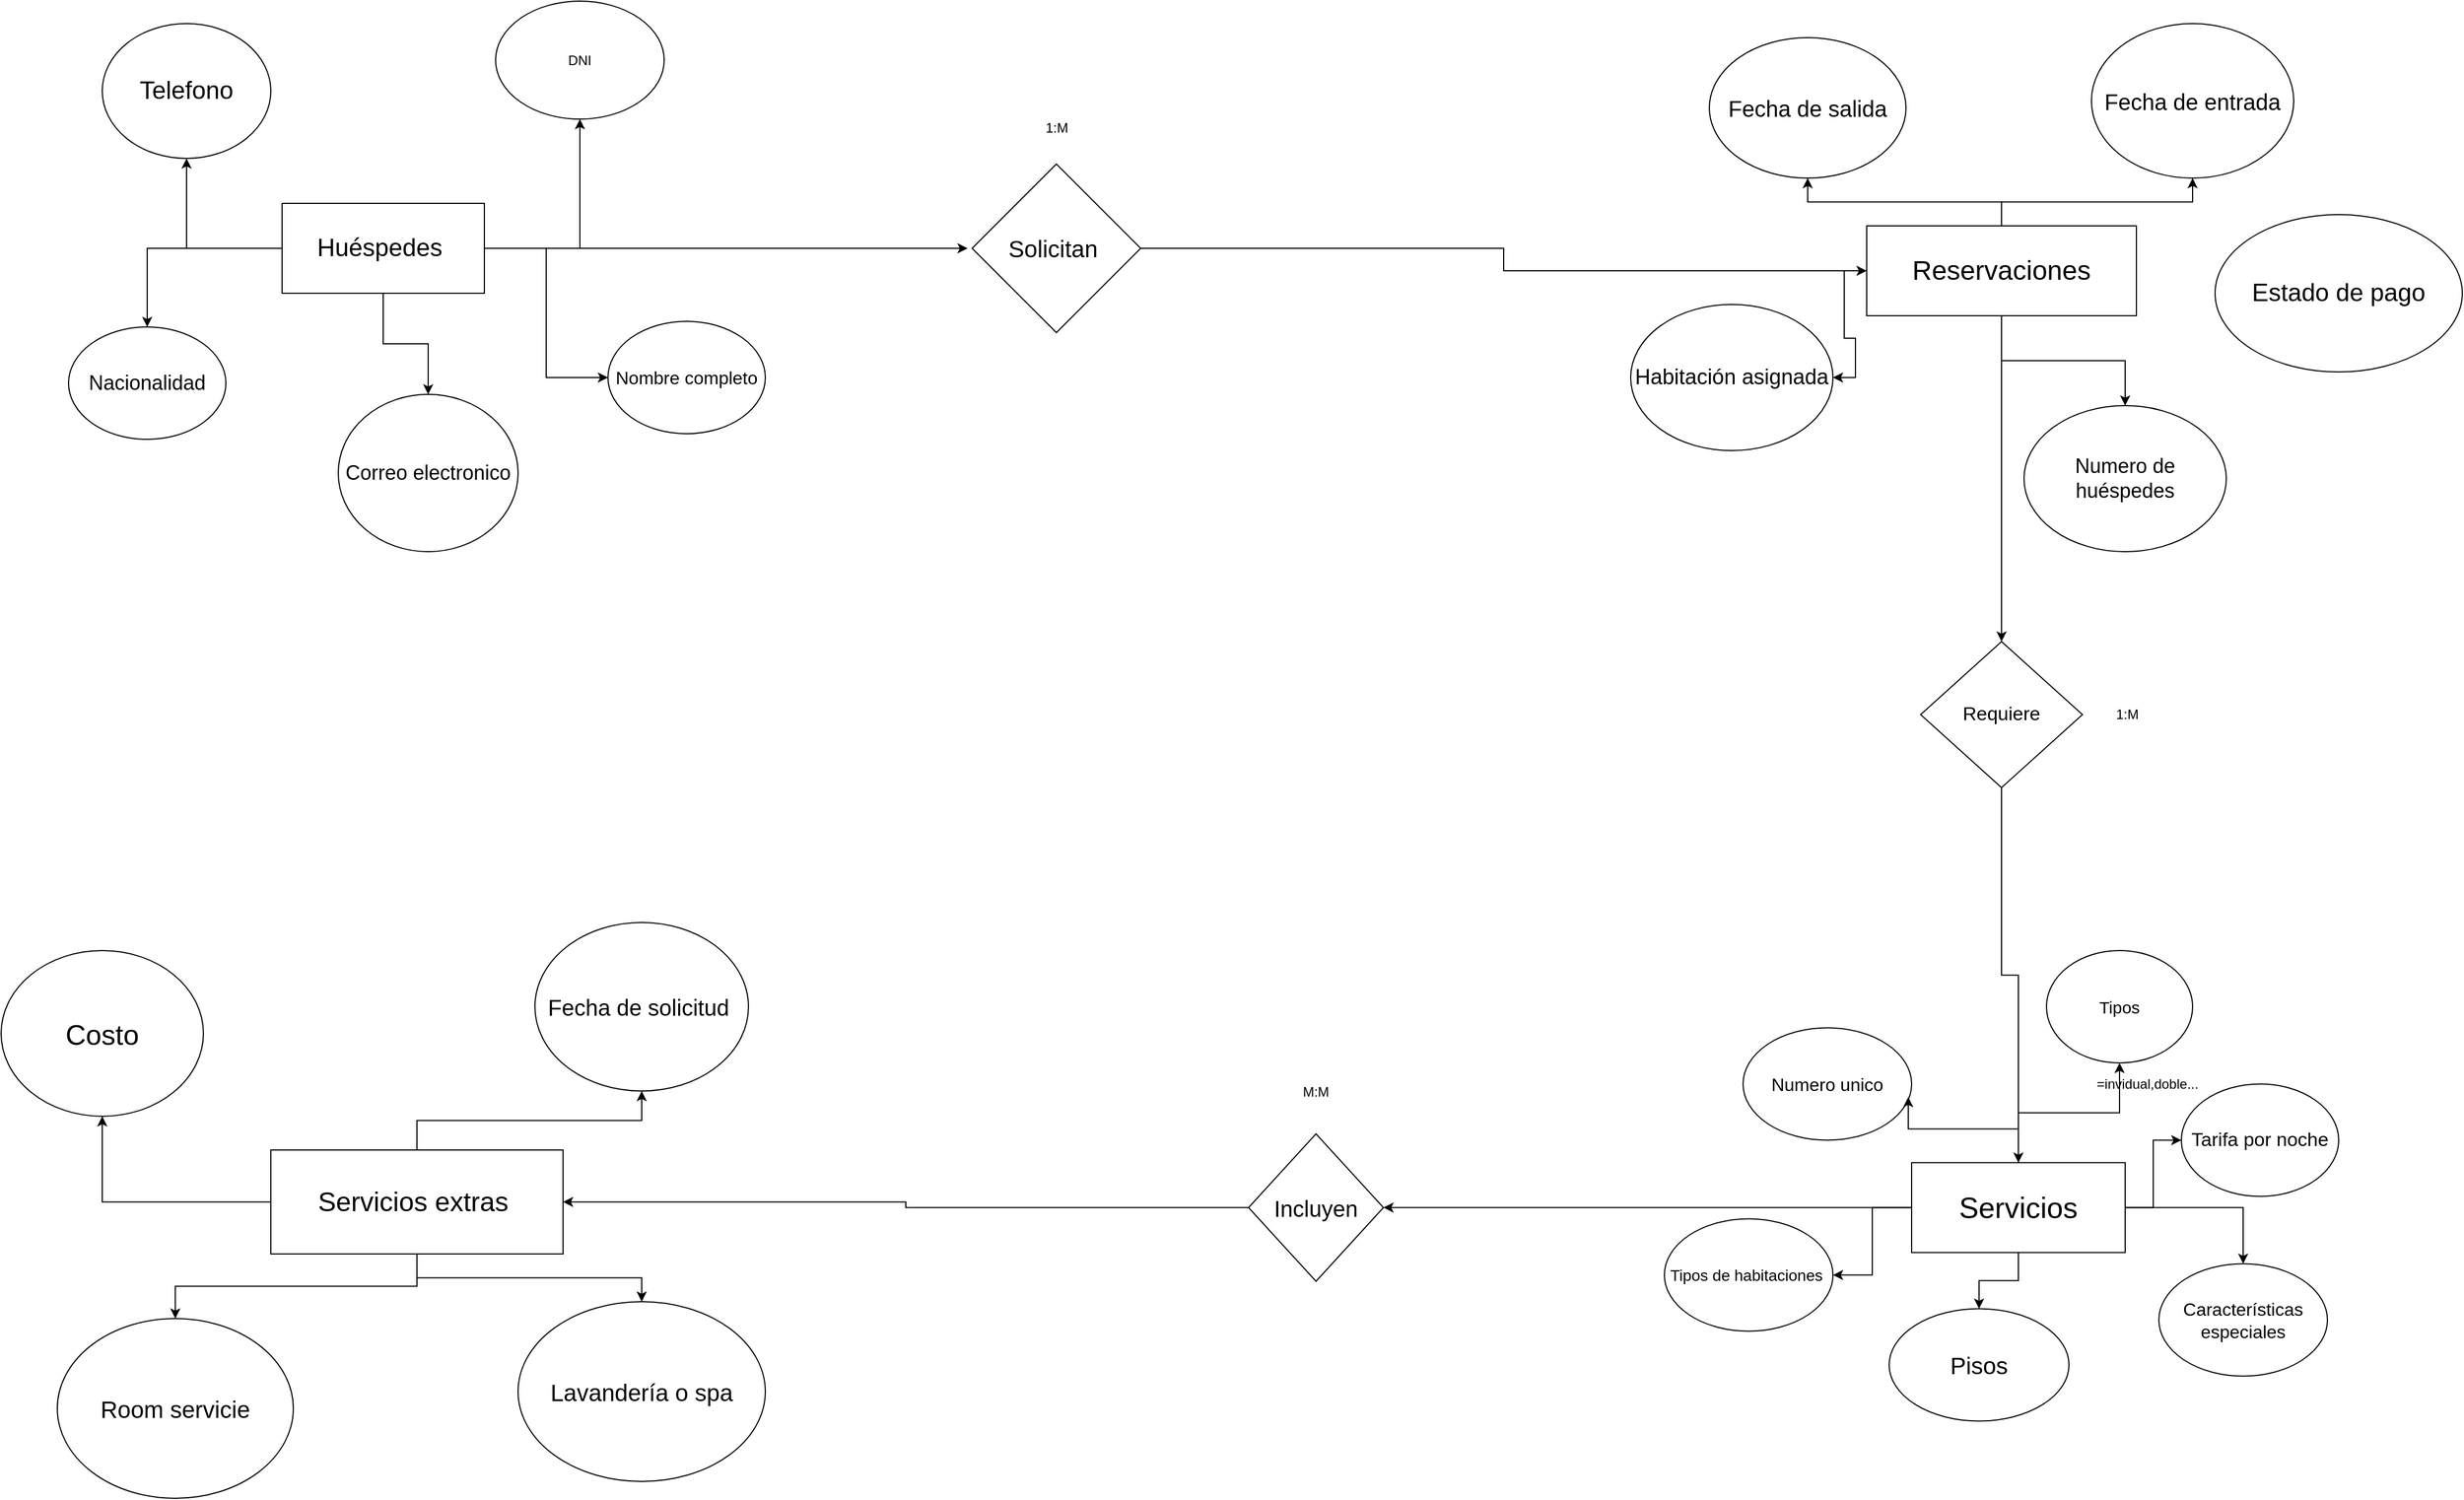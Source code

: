 <mxfile version="28.2.0">
  <diagram name="Página-1" id="lIFNsBYUrfa_r9jGP6rQ">
    <mxGraphModel grid="1" page="1" gridSize="10" guides="1" tooltips="1" connect="1" arrows="1" fold="1" pageScale="1" pageWidth="827" pageHeight="1169" math="0" shadow="0">
      <root>
        <mxCell id="0" />
        <mxCell id="1" parent="0" />
        <mxCell id="RVgtfmT8TyeQTpaTz5wg-21" style="edgeStyle=orthogonalEdgeStyle;rounded=0;orthogonalLoop=1;jettySize=auto;html=1;" edge="1" parent="1" source="RVgtfmT8TyeQTpaTz5wg-1" target="RVgtfmT8TyeQTpaTz5wg-3">
          <mxGeometry relative="1" as="geometry" />
        </mxCell>
        <mxCell id="RVgtfmT8TyeQTpaTz5wg-22" style="edgeStyle=orthogonalEdgeStyle;rounded=0;orthogonalLoop=1;jettySize=auto;html=1;" edge="1" parent="1" source="RVgtfmT8TyeQTpaTz5wg-1" target="RVgtfmT8TyeQTpaTz5wg-5">
          <mxGeometry relative="1" as="geometry" />
        </mxCell>
        <mxCell id="RVgtfmT8TyeQTpaTz5wg-23" style="edgeStyle=orthogonalEdgeStyle;rounded=0;orthogonalLoop=1;jettySize=auto;html=1;" edge="1" parent="1" source="RVgtfmT8TyeQTpaTz5wg-1" target="RVgtfmT8TyeQTpaTz5wg-9">
          <mxGeometry relative="1" as="geometry" />
        </mxCell>
        <mxCell id="RVgtfmT8TyeQTpaTz5wg-24" style="edgeStyle=orthogonalEdgeStyle;rounded=0;orthogonalLoop=1;jettySize=auto;html=1;" edge="1" parent="1" source="RVgtfmT8TyeQTpaTz5wg-1" target="RVgtfmT8TyeQTpaTz5wg-8">
          <mxGeometry relative="1" as="geometry" />
        </mxCell>
        <mxCell id="RVgtfmT8TyeQTpaTz5wg-56" style="edgeStyle=orthogonalEdgeStyle;rounded=0;orthogonalLoop=1;jettySize=auto;html=1;" edge="1" parent="1" source="RVgtfmT8TyeQTpaTz5wg-1" target="RVgtfmT8TyeQTpaTz5wg-4">
          <mxGeometry relative="1" as="geometry" />
        </mxCell>
        <mxCell id="RVgtfmT8TyeQTpaTz5wg-60" style="edgeStyle=orthogonalEdgeStyle;rounded=0;orthogonalLoop=1;jettySize=auto;html=1;" edge="1" parent="1" source="RVgtfmT8TyeQTpaTz5wg-1" target="RVgtfmT8TyeQTpaTz5wg-61">
          <mxGeometry relative="1" as="geometry">
            <mxPoint x="800" y="673.75" as="targetPoint" />
          </mxGeometry>
        </mxCell>
        <mxCell id="RVgtfmT8TyeQTpaTz5wg-1" value="&lt;font style=&quot;font-size: 26px;&quot;&gt;Servicios&lt;/font&gt;" style="rounded=0;whiteSpace=wrap;html=1;" vertex="1" parent="1">
          <mxGeometry x="1250" y="633.75" width="190" height="80" as="geometry" />
        </mxCell>
        <mxCell id="RVgtfmT8TyeQTpaTz5wg-2" value="Numero unico" style="ellipse;whiteSpace=wrap;html=1;fontSize=16;" vertex="1" parent="1">
          <mxGeometry x="1100" y="513.75" width="150" height="100" as="geometry" />
        </mxCell>
        <mxCell id="RVgtfmT8TyeQTpaTz5wg-3" value="Tipos de habitaciones&amp;nbsp;" style="ellipse;whiteSpace=wrap;html=1;fontSize=14;" vertex="1" parent="1">
          <mxGeometry x="1030" y="683.75" width="150" height="100" as="geometry" />
        </mxCell>
        <mxCell id="RVgtfmT8TyeQTpaTz5wg-4" value="Tipos" style="ellipse;whiteSpace=wrap;html=1;fontSize=15;" vertex="1" parent="1">
          <mxGeometry x="1370" y="445" width="130" height="100" as="geometry" />
        </mxCell>
        <mxCell id="RVgtfmT8TyeQTpaTz5wg-5" value="Pisos" style="ellipse;whiteSpace=wrap;html=1;fontSize=21;" vertex="1" parent="1">
          <mxGeometry x="1230" y="763.75" width="160" height="100" as="geometry" />
        </mxCell>
        <mxCell id="RVgtfmT8TyeQTpaTz5wg-6" value="=invidual,doble..." style="text;html=1;align=center;verticalAlign=middle;whiteSpace=wrap;rounded=0;" vertex="1" parent="1">
          <mxGeometry x="1430" y="548.75" width="60" height="30" as="geometry" />
        </mxCell>
        <mxCell id="RVgtfmT8TyeQTpaTz5wg-8" value="Tarifa por noche" style="ellipse;whiteSpace=wrap;html=1;fontSize=17;" vertex="1" parent="1">
          <mxGeometry x="1490" y="563.75" width="140" height="100" as="geometry" />
        </mxCell>
        <mxCell id="RVgtfmT8TyeQTpaTz5wg-9" value="Características especiales" style="ellipse;whiteSpace=wrap;html=1;fontSize=16;" vertex="1" parent="1">
          <mxGeometry x="1470" y="723.75" width="150" height="100" as="geometry" />
        </mxCell>
        <mxCell id="RVgtfmT8TyeQTpaTz5wg-26" style="edgeStyle=orthogonalEdgeStyle;rounded=0;orthogonalLoop=1;jettySize=auto;html=1;" edge="1" parent="1" source="RVgtfmT8TyeQTpaTz5wg-10" target="RVgtfmT8TyeQTpaTz5wg-15">
          <mxGeometry relative="1" as="geometry" />
        </mxCell>
        <mxCell id="RVgtfmT8TyeQTpaTz5wg-27" style="edgeStyle=orthogonalEdgeStyle;rounded=0;orthogonalLoop=1;jettySize=auto;html=1;" edge="1" parent="1" source="RVgtfmT8TyeQTpaTz5wg-10" target="RVgtfmT8TyeQTpaTz5wg-14">
          <mxGeometry relative="1" as="geometry">
            <mxPoint x="-180" y="-350" as="targetPoint" />
          </mxGeometry>
        </mxCell>
        <mxCell id="RVgtfmT8TyeQTpaTz5wg-28" style="edgeStyle=orthogonalEdgeStyle;rounded=0;orthogonalLoop=1;jettySize=auto;html=1;" edge="1" parent="1" source="RVgtfmT8TyeQTpaTz5wg-10" target="RVgtfmT8TyeQTpaTz5wg-11">
          <mxGeometry relative="1" as="geometry" />
        </mxCell>
        <mxCell id="RVgtfmT8TyeQTpaTz5wg-29" style="edgeStyle=orthogonalEdgeStyle;rounded=0;orthogonalLoop=1;jettySize=auto;html=1;" edge="1" parent="1" source="RVgtfmT8TyeQTpaTz5wg-10" target="RVgtfmT8TyeQTpaTz5wg-12">
          <mxGeometry relative="1" as="geometry" />
        </mxCell>
        <mxCell id="RVgtfmT8TyeQTpaTz5wg-30" style="edgeStyle=orthogonalEdgeStyle;rounded=0;orthogonalLoop=1;jettySize=auto;html=1;entryX=0;entryY=0.5;entryDx=0;entryDy=0;" edge="1" parent="1" source="RVgtfmT8TyeQTpaTz5wg-10" target="RVgtfmT8TyeQTpaTz5wg-13">
          <mxGeometry relative="1" as="geometry" />
        </mxCell>
        <mxCell id="RVgtfmT8TyeQTpaTz5wg-52" style="edgeStyle=orthogonalEdgeStyle;rounded=0;orthogonalLoop=1;jettySize=auto;html=1;" edge="1" parent="1" source="RVgtfmT8TyeQTpaTz5wg-10">
          <mxGeometry relative="1" as="geometry">
            <mxPoint x="410" y="-180.0" as="targetPoint" />
          </mxGeometry>
        </mxCell>
        <mxCell id="RVgtfmT8TyeQTpaTz5wg-10" value="Huéspedes&amp;nbsp;" style="rounded=0;whiteSpace=wrap;html=1;fontSize=22;" vertex="1" parent="1">
          <mxGeometry x="-200" y="-220" width="180" height="80" as="geometry" />
        </mxCell>
        <mxCell id="RVgtfmT8TyeQTpaTz5wg-11" value="Nacionalidad" style="ellipse;whiteSpace=wrap;html=1;fontSize=18;" vertex="1" parent="1">
          <mxGeometry x="-390" y="-110" width="140" height="100" as="geometry" />
        </mxCell>
        <mxCell id="RVgtfmT8TyeQTpaTz5wg-12" value="Correo electronico" style="ellipse;whiteSpace=wrap;html=1;fontSize=18;" vertex="1" parent="1">
          <mxGeometry x="-150" y="-50" width="160" height="140" as="geometry" />
        </mxCell>
        <mxCell id="RVgtfmT8TyeQTpaTz5wg-13" value="Nombre completo" style="ellipse;whiteSpace=wrap;html=1;fontSize=16;" vertex="1" parent="1">
          <mxGeometry x="90" y="-115" width="140" height="100" as="geometry" />
        </mxCell>
        <mxCell id="RVgtfmT8TyeQTpaTz5wg-14" value="Telefono" style="ellipse;whiteSpace=wrap;html=1;fontSize=22;" vertex="1" parent="1">
          <mxGeometry x="-360" y="-380" width="150" height="120" as="geometry" />
        </mxCell>
        <mxCell id="RVgtfmT8TyeQTpaTz5wg-15" value="DNI" style="ellipse;whiteSpace=wrap;html=1;" vertex="1" parent="1">
          <mxGeometry x="-10" y="-400" width="150" height="105" as="geometry" />
        </mxCell>
        <mxCell id="RVgtfmT8TyeQTpaTz5wg-20" style="edgeStyle=orthogonalEdgeStyle;rounded=0;orthogonalLoop=1;jettySize=auto;html=1;entryX=0.98;entryY=0.616;entryDx=0;entryDy=0;entryPerimeter=0;" edge="1" parent="1" source="RVgtfmT8TyeQTpaTz5wg-1" target="RVgtfmT8TyeQTpaTz5wg-2">
          <mxGeometry relative="1" as="geometry">
            <Array as="points">
              <mxPoint x="1345" y="603.75" />
              <mxPoint x="1247" y="603.75" />
            </Array>
          </mxGeometry>
        </mxCell>
        <mxCell id="RVgtfmT8TyeQTpaTz5wg-37" style="edgeStyle=orthogonalEdgeStyle;rounded=0;orthogonalLoop=1;jettySize=auto;html=1;" edge="1" parent="1" source="RVgtfmT8TyeQTpaTz5wg-31" target="RVgtfmT8TyeQTpaTz5wg-35">
          <mxGeometry relative="1" as="geometry" />
        </mxCell>
        <mxCell id="RVgtfmT8TyeQTpaTz5wg-38" style="edgeStyle=orthogonalEdgeStyle;rounded=0;orthogonalLoop=1;jettySize=auto;html=1;" edge="1" parent="1" source="RVgtfmT8TyeQTpaTz5wg-31" target="RVgtfmT8TyeQTpaTz5wg-34">
          <mxGeometry relative="1" as="geometry" />
        </mxCell>
        <mxCell id="RVgtfmT8TyeQTpaTz5wg-39" style="edgeStyle=orthogonalEdgeStyle;rounded=0;orthogonalLoop=1;jettySize=auto;html=1;" edge="1" parent="1" source="RVgtfmT8TyeQTpaTz5wg-31" target="RVgtfmT8TyeQTpaTz5wg-33">
          <mxGeometry relative="1" as="geometry" />
        </mxCell>
        <mxCell id="RVgtfmT8TyeQTpaTz5wg-40" style="edgeStyle=orthogonalEdgeStyle;rounded=0;orthogonalLoop=1;jettySize=auto;html=1;" edge="1" parent="1" source="RVgtfmT8TyeQTpaTz5wg-31" target="RVgtfmT8TyeQTpaTz5wg-32">
          <mxGeometry relative="1" as="geometry" />
        </mxCell>
        <mxCell id="RVgtfmT8TyeQTpaTz5wg-57" style="edgeStyle=orthogonalEdgeStyle;rounded=0;orthogonalLoop=1;jettySize=auto;html=1;" edge="1" parent="1" source="RVgtfmT8TyeQTpaTz5wg-31">
          <mxGeometry relative="1" as="geometry">
            <mxPoint x="1330" y="170" as="targetPoint" />
          </mxGeometry>
        </mxCell>
        <mxCell id="RVgtfmT8TyeQTpaTz5wg-31" value="Reservaciones" style="rounded=0;whiteSpace=wrap;html=1;fontSize=24;" vertex="1" parent="1">
          <mxGeometry x="1210" y="-200" width="240" height="80" as="geometry" />
        </mxCell>
        <mxCell id="RVgtfmT8TyeQTpaTz5wg-32" value="Habitación asignada" style="ellipse;whiteSpace=wrap;html=1;fontSize=19;" vertex="1" parent="1">
          <mxGeometry x="1000" y="-130" width="180" height="130" as="geometry" />
        </mxCell>
        <mxCell id="RVgtfmT8TyeQTpaTz5wg-33" value="Numero de huéspedes" style="ellipse;whiteSpace=wrap;html=1;fontSize=18;" vertex="1" parent="1">
          <mxGeometry x="1350" y="-40" width="180" height="130" as="geometry" />
        </mxCell>
        <mxCell id="RVgtfmT8TyeQTpaTz5wg-34" value="Fecha de salida" style="ellipse;whiteSpace=wrap;html=1;fontSize=20;" vertex="1" parent="1">
          <mxGeometry x="1070" y="-367.5" width="175" height="125" as="geometry" />
        </mxCell>
        <mxCell id="RVgtfmT8TyeQTpaTz5wg-35" value="Fecha de entrada" style="ellipse;whiteSpace=wrap;html=1;fontSize=20;" vertex="1" parent="1">
          <mxGeometry x="1410" y="-380" width="180" height="137.5" as="geometry" />
        </mxCell>
        <mxCell id="RVgtfmT8TyeQTpaTz5wg-42" value="Estado de pago" style="ellipse;whiteSpace=wrap;html=1;fontSize=22;" vertex="1" parent="1">
          <mxGeometry x="1520" y="-210" width="220" height="140" as="geometry" />
        </mxCell>
        <mxCell id="RVgtfmT8TyeQTpaTz5wg-43" value="Room servicie" style="ellipse;whiteSpace=wrap;html=1;fontSize=21;" vertex="1" parent="1">
          <mxGeometry x="-400" y="772.5" width="210" height="160" as="geometry" />
        </mxCell>
        <mxCell id="RVgtfmT8TyeQTpaTz5wg-44" value="Lavandería o spa" style="ellipse;whiteSpace=wrap;html=1;fontSize=21;" vertex="1" parent="1">
          <mxGeometry x="10" y="757.5" width="220" height="160" as="geometry" />
        </mxCell>
        <mxCell id="RVgtfmT8TyeQTpaTz5wg-45" value="Costo" style="ellipse;whiteSpace=wrap;html=1;fontSize=25;" vertex="1" parent="1">
          <mxGeometry x="-450" y="445" width="180" height="147.5" as="geometry" />
        </mxCell>
        <mxCell id="RVgtfmT8TyeQTpaTz5wg-48" style="edgeStyle=orthogonalEdgeStyle;rounded=0;orthogonalLoop=1;jettySize=auto;html=1;" edge="1" parent="1" source="RVgtfmT8TyeQTpaTz5wg-46" target="RVgtfmT8TyeQTpaTz5wg-47">
          <mxGeometry relative="1" as="geometry" />
        </mxCell>
        <mxCell id="RVgtfmT8TyeQTpaTz5wg-49" style="edgeStyle=orthogonalEdgeStyle;rounded=0;orthogonalLoop=1;jettySize=auto;html=1;" edge="1" parent="1" source="RVgtfmT8TyeQTpaTz5wg-46" target="RVgtfmT8TyeQTpaTz5wg-45">
          <mxGeometry relative="1" as="geometry" />
        </mxCell>
        <mxCell id="RVgtfmT8TyeQTpaTz5wg-50" style="edgeStyle=orthogonalEdgeStyle;rounded=0;orthogonalLoop=1;jettySize=auto;html=1;" edge="1" parent="1" source="RVgtfmT8TyeQTpaTz5wg-46" target="RVgtfmT8TyeQTpaTz5wg-43">
          <mxGeometry relative="1" as="geometry" />
        </mxCell>
        <mxCell id="RVgtfmT8TyeQTpaTz5wg-51" style="edgeStyle=orthogonalEdgeStyle;rounded=0;orthogonalLoop=1;jettySize=auto;html=1;" edge="1" parent="1" source="RVgtfmT8TyeQTpaTz5wg-46" target="RVgtfmT8TyeQTpaTz5wg-44">
          <mxGeometry relative="1" as="geometry" />
        </mxCell>
        <mxCell id="RVgtfmT8TyeQTpaTz5wg-46" value="Servicios extras&amp;nbsp;" style="rounded=0;whiteSpace=wrap;html=1;fontSize=24;" vertex="1" parent="1">
          <mxGeometry x="-210" y="622.5" width="260" height="92.5" as="geometry" />
        </mxCell>
        <mxCell id="RVgtfmT8TyeQTpaTz5wg-47" value="Fecha de solicitud&amp;nbsp;" style="ellipse;whiteSpace=wrap;html=1;fontSize=20;" vertex="1" parent="1">
          <mxGeometry x="25" y="420" width="190" height="150" as="geometry" />
        </mxCell>
        <mxCell id="RVgtfmT8TyeQTpaTz5wg-54" style="edgeStyle=orthogonalEdgeStyle;rounded=0;orthogonalLoop=1;jettySize=auto;html=1;" edge="1" parent="1" source="RVgtfmT8TyeQTpaTz5wg-53" target="RVgtfmT8TyeQTpaTz5wg-31">
          <mxGeometry relative="1" as="geometry" />
        </mxCell>
        <mxCell id="RVgtfmT8TyeQTpaTz5wg-53" value="Solicitan&amp;nbsp;" style="rhombus;whiteSpace=wrap;html=1;fontSize=21;" vertex="1" parent="1">
          <mxGeometry x="414" y="-255" width="150" height="150" as="geometry" />
        </mxCell>
        <mxCell id="RVgtfmT8TyeQTpaTz5wg-55" value="1:M" style="text;html=1;align=center;verticalAlign=middle;whiteSpace=wrap;rounded=0;" vertex="1" parent="1">
          <mxGeometry x="453.5" y="-315" width="71" height="55" as="geometry" />
        </mxCell>
        <mxCell id="RVgtfmT8TyeQTpaTz5wg-59" style="edgeStyle=orthogonalEdgeStyle;rounded=0;orthogonalLoop=1;jettySize=auto;html=1;" edge="1" parent="1" source="RVgtfmT8TyeQTpaTz5wg-58" target="RVgtfmT8TyeQTpaTz5wg-1">
          <mxGeometry relative="1" as="geometry" />
        </mxCell>
        <mxCell id="RVgtfmT8TyeQTpaTz5wg-58" value="Requiere" style="rhombus;whiteSpace=wrap;html=1;fontSize=17;" vertex="1" parent="1">
          <mxGeometry x="1258" y="170" width="144" height="130" as="geometry" />
        </mxCell>
        <mxCell id="RVgtfmT8TyeQTpaTz5wg-62" style="edgeStyle=orthogonalEdgeStyle;rounded=0;orthogonalLoop=1;jettySize=auto;html=1;" edge="1" parent="1" source="RVgtfmT8TyeQTpaTz5wg-61" target="RVgtfmT8TyeQTpaTz5wg-46">
          <mxGeometry relative="1" as="geometry" />
        </mxCell>
        <mxCell id="RVgtfmT8TyeQTpaTz5wg-61" value="Incluyen" style="rhombus;whiteSpace=wrap;html=1;fontSize=20;" vertex="1" parent="1">
          <mxGeometry x="660" y="608.13" width="120" height="131.25" as="geometry" />
        </mxCell>
        <mxCell id="usQixHLQ3I4hlLzWQADe-2" value="1:M" style="text;html=1;align=center;verticalAlign=middle;whiteSpace=wrap;rounded=0;" vertex="1" parent="1">
          <mxGeometry x="1402" y="210" width="80" height="50" as="geometry" />
        </mxCell>
        <mxCell id="usQixHLQ3I4hlLzWQADe-3" value="M:M" style="text;html=1;align=center;verticalAlign=middle;whiteSpace=wrap;rounded=0;" vertex="1" parent="1">
          <mxGeometry x="685" y="548.75" width="70" height="43.75" as="geometry" />
        </mxCell>
      </root>
    </mxGraphModel>
  </diagram>
</mxfile>

